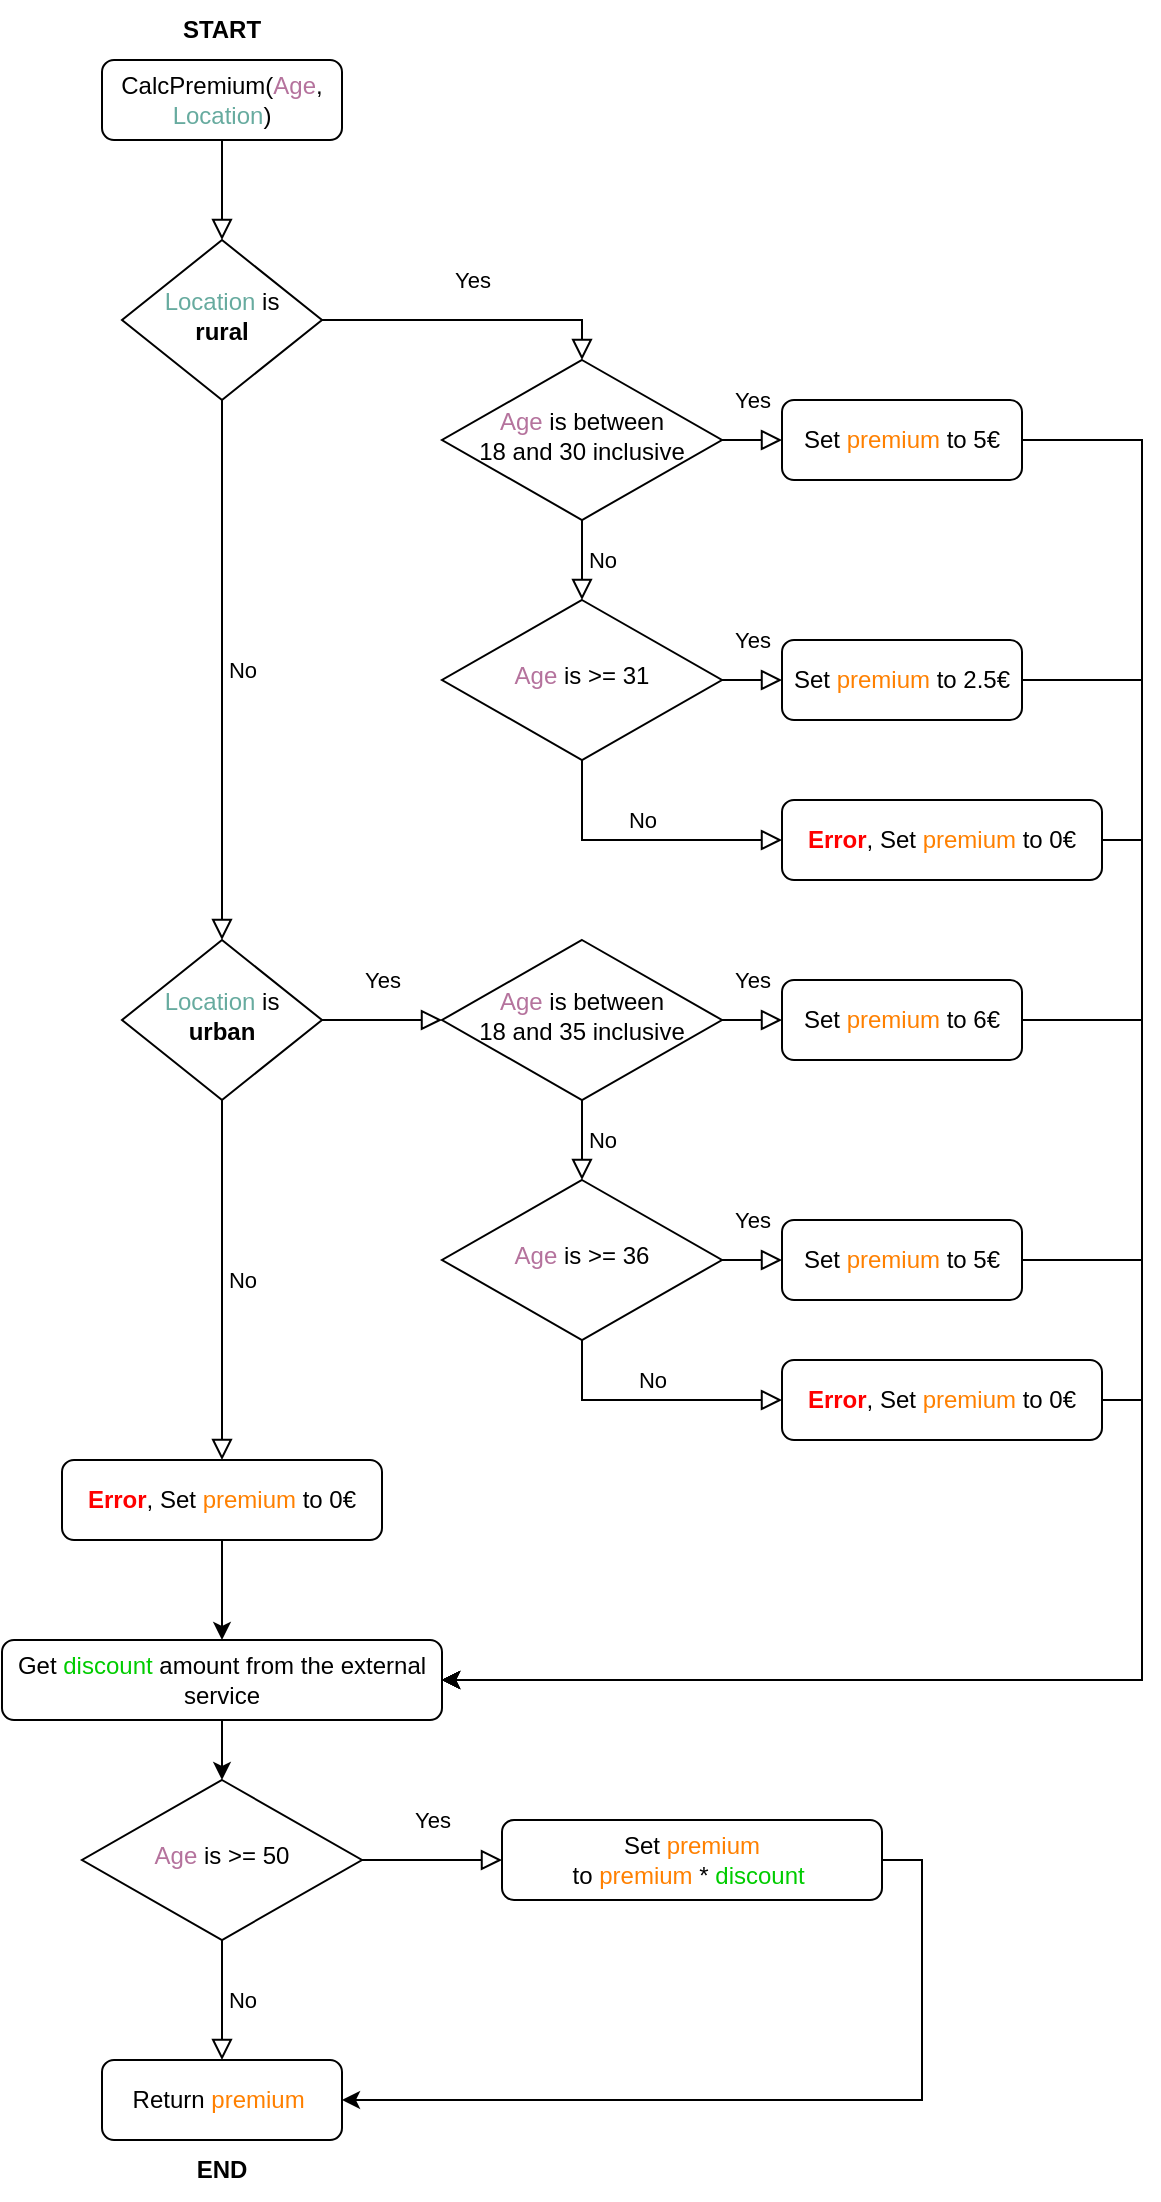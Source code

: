 <mxfile version="21.1.2" type="device">
  <diagram id="C5RBs43oDa-KdzZeNtuy" name="Page-1">
    <mxGraphModel dx="989" dy="575" grid="1" gridSize="10" guides="1" tooltips="1" connect="1" arrows="1" fold="1" page="1" pageScale="1" pageWidth="827" pageHeight="1169" math="0" shadow="0">
      <root>
        <mxCell id="WIyWlLk6GJQsqaUBKTNV-0" />
        <mxCell id="WIyWlLk6GJQsqaUBKTNV-1" parent="WIyWlLk6GJQsqaUBKTNV-0" />
        <mxCell id="WIyWlLk6GJQsqaUBKTNV-2" value="" style="rounded=0;html=1;jettySize=auto;orthogonalLoop=1;fontSize=11;endArrow=block;endFill=0;endSize=8;strokeWidth=1;shadow=0;labelBackgroundColor=none;edgeStyle=orthogonalEdgeStyle;" parent="WIyWlLk6GJQsqaUBKTNV-1" source="WIyWlLk6GJQsqaUBKTNV-3" target="WIyWlLk6GJQsqaUBKTNV-6" edge="1">
          <mxGeometry relative="1" as="geometry" />
        </mxCell>
        <mxCell id="WIyWlLk6GJQsqaUBKTNV-3" value="CalcPremium(&lt;font color=&quot;#b5739d&quot;&gt;Age&lt;/font&gt;, &lt;font color=&quot;#67ab9f&quot;&gt;Location&lt;/font&gt;)" style="rounded=1;whiteSpace=wrap;html=1;fontSize=12;glass=0;strokeWidth=1;shadow=0;" parent="WIyWlLk6GJQsqaUBKTNV-1" vertex="1">
          <mxGeometry x="160" y="80" width="120" height="40" as="geometry" />
        </mxCell>
        <mxCell id="WIyWlLk6GJQsqaUBKTNV-4" value="Yes" style="rounded=0;html=1;jettySize=auto;orthogonalLoop=1;fontSize=11;endArrow=block;endFill=0;endSize=8;strokeWidth=1;shadow=0;labelBackgroundColor=none;edgeStyle=orthogonalEdgeStyle;exitX=1;exitY=0.5;exitDx=0;exitDy=0;entryX=0.5;entryY=0;entryDx=0;entryDy=0;" parent="WIyWlLk6GJQsqaUBKTNV-1" source="WIyWlLk6GJQsqaUBKTNV-6" target="TBJhuz_br458ocshs_es-0" edge="1">
          <mxGeometry y="20" relative="1" as="geometry">
            <mxPoint as="offset" />
            <mxPoint x="260" y="260" as="sourcePoint" />
            <mxPoint x="170" y="270" as="targetPoint" />
          </mxGeometry>
        </mxCell>
        <mxCell id="WIyWlLk6GJQsqaUBKTNV-5" value="No" style="edgeStyle=orthogonalEdgeStyle;rounded=0;html=1;jettySize=auto;orthogonalLoop=1;fontSize=11;endArrow=block;endFill=0;endSize=8;strokeWidth=1;shadow=0;labelBackgroundColor=none;exitX=0.5;exitY=1;exitDx=0;exitDy=0;entryX=0.5;entryY=0;entryDx=0;entryDy=0;" parent="WIyWlLk6GJQsqaUBKTNV-1" source="WIyWlLk6GJQsqaUBKTNV-6" target="TBJhuz_br458ocshs_es-6" edge="1">
          <mxGeometry y="10" relative="1" as="geometry">
            <mxPoint as="offset" />
            <mxPoint x="320" y="210" as="targetPoint" />
          </mxGeometry>
        </mxCell>
        <mxCell id="WIyWlLk6GJQsqaUBKTNV-6" value="&lt;font color=&quot;#67ab9f&quot;&gt;Location&lt;/font&gt; is&lt;br&gt;&lt;b&gt;rural&lt;/b&gt;" style="rhombus;whiteSpace=wrap;html=1;shadow=0;fontFamily=Helvetica;fontSize=12;align=center;strokeWidth=1;spacing=6;spacingTop=-4;" parent="WIyWlLk6GJQsqaUBKTNV-1" vertex="1">
          <mxGeometry x="170" y="170" width="100" height="80" as="geometry" />
        </mxCell>
        <mxCell id="TBJhuz_br458ocshs_es-0" value="&lt;font color=&quot;#b5739d&quot;&gt;Age&lt;/font&gt; is between&lt;br&gt;18 and 30 inclusive" style="rhombus;whiteSpace=wrap;html=1;shadow=0;fontFamily=Helvetica;fontSize=12;align=center;strokeWidth=1;spacing=6;spacingTop=-4;" vertex="1" parent="WIyWlLk6GJQsqaUBKTNV-1">
          <mxGeometry x="330" y="230" width="140" height="80" as="geometry" />
        </mxCell>
        <mxCell id="TBJhuz_br458ocshs_es-38" style="edgeStyle=orthogonalEdgeStyle;rounded=0;orthogonalLoop=1;jettySize=auto;html=1;exitX=1;exitY=0.5;exitDx=0;exitDy=0;entryX=1;entryY=0.5;entryDx=0;entryDy=0;" edge="1" parent="WIyWlLk6GJQsqaUBKTNV-1" source="TBJhuz_br458ocshs_es-2" target="TBJhuz_br458ocshs_es-25">
          <mxGeometry relative="1" as="geometry">
            <Array as="points">
              <mxPoint x="680" y="270" />
              <mxPoint x="680" y="890" />
            </Array>
          </mxGeometry>
        </mxCell>
        <mxCell id="TBJhuz_br458ocshs_es-2" value="Set &lt;font color=&quot;#ff8000&quot;&gt;premium&lt;/font&gt; to 5€" style="rounded=1;whiteSpace=wrap;html=1;fontSize=12;glass=0;strokeWidth=1;shadow=0;" vertex="1" parent="WIyWlLk6GJQsqaUBKTNV-1">
          <mxGeometry x="500" y="250" width="120" height="40" as="geometry" />
        </mxCell>
        <mxCell id="TBJhuz_br458ocshs_es-5" value="Yes" style="rounded=0;html=1;jettySize=auto;orthogonalLoop=1;fontSize=11;endArrow=block;endFill=0;endSize=8;strokeWidth=1;shadow=0;labelBackgroundColor=none;edgeStyle=orthogonalEdgeStyle;entryX=0;entryY=0.5;entryDx=0;entryDy=0;exitX=1;exitY=0.5;exitDx=0;exitDy=0;" edge="1" parent="WIyWlLk6GJQsqaUBKTNV-1" source="TBJhuz_br458ocshs_es-0" target="TBJhuz_br458ocshs_es-2">
          <mxGeometry y="20" relative="1" as="geometry">
            <mxPoint as="offset" />
            <mxPoint x="550" y="290" as="sourcePoint" />
            <mxPoint x="550" y="330" as="targetPoint" />
          </mxGeometry>
        </mxCell>
        <mxCell id="TBJhuz_br458ocshs_es-6" value="&lt;font color=&quot;#67ab9f&quot;&gt;Location&lt;/font&gt; is&lt;br&gt;&lt;b&gt;urban&lt;/b&gt;" style="rhombus;whiteSpace=wrap;html=1;shadow=0;fontFamily=Helvetica;fontSize=12;align=center;strokeWidth=1;spacing=6;spacingTop=-4;" vertex="1" parent="WIyWlLk6GJQsqaUBKTNV-1">
          <mxGeometry x="170" y="520" width="100" height="80" as="geometry" />
        </mxCell>
        <mxCell id="TBJhuz_br458ocshs_es-7" value="No" style="edgeStyle=orthogonalEdgeStyle;rounded=0;html=1;jettySize=auto;orthogonalLoop=1;fontSize=11;endArrow=block;endFill=0;endSize=8;strokeWidth=1;shadow=0;labelBackgroundColor=none;exitX=0.5;exitY=1;exitDx=0;exitDy=0;entryX=0.5;entryY=0;entryDx=0;entryDy=0;" edge="1" parent="WIyWlLk6GJQsqaUBKTNV-1" source="TBJhuz_br458ocshs_es-0" target="TBJhuz_br458ocshs_es-8">
          <mxGeometry y="10" relative="1" as="geometry">
            <mxPoint as="offset" />
            <mxPoint x="230" y="260" as="sourcePoint" />
            <mxPoint x="400" y="360" as="targetPoint" />
          </mxGeometry>
        </mxCell>
        <mxCell id="TBJhuz_br458ocshs_es-8" value="&lt;font color=&quot;#b5739d&quot;&gt;Age&lt;/font&gt; is &amp;gt;= 31" style="rhombus;whiteSpace=wrap;html=1;shadow=0;fontFamily=Helvetica;fontSize=12;align=center;strokeWidth=1;spacing=6;spacingTop=-4;" vertex="1" parent="WIyWlLk6GJQsqaUBKTNV-1">
          <mxGeometry x="330" y="350" width="140" height="80" as="geometry" />
        </mxCell>
        <mxCell id="TBJhuz_br458ocshs_es-37" style="edgeStyle=orthogonalEdgeStyle;rounded=0;orthogonalLoop=1;jettySize=auto;html=1;exitX=1;exitY=0.5;exitDx=0;exitDy=0;entryX=1;entryY=0.5;entryDx=0;entryDy=0;" edge="1" parent="WIyWlLk6GJQsqaUBKTNV-1" source="TBJhuz_br458ocshs_es-10" target="TBJhuz_br458ocshs_es-25">
          <mxGeometry relative="1" as="geometry">
            <Array as="points">
              <mxPoint x="680" y="390" />
              <mxPoint x="680" y="890" />
            </Array>
          </mxGeometry>
        </mxCell>
        <mxCell id="TBJhuz_br458ocshs_es-10" value="Set &lt;font color=&quot;#ff8000&quot;&gt;premium&lt;/font&gt; to 2.5€" style="rounded=1;whiteSpace=wrap;html=1;fontSize=12;glass=0;strokeWidth=1;shadow=0;" vertex="1" parent="WIyWlLk6GJQsqaUBKTNV-1">
          <mxGeometry x="500" y="370" width="120" height="40" as="geometry" />
        </mxCell>
        <mxCell id="TBJhuz_br458ocshs_es-11" value="Yes" style="rounded=0;html=1;jettySize=auto;orthogonalLoop=1;fontSize=11;endArrow=block;endFill=0;endSize=8;strokeWidth=1;shadow=0;labelBackgroundColor=none;edgeStyle=orthogonalEdgeStyle;entryX=0;entryY=0.5;entryDx=0;entryDy=0;exitX=1;exitY=0.5;exitDx=0;exitDy=0;" edge="1" parent="WIyWlLk6GJQsqaUBKTNV-1" source="TBJhuz_br458ocshs_es-8" target="TBJhuz_br458ocshs_es-10">
          <mxGeometry y="20" relative="1" as="geometry">
            <mxPoint as="offset" />
            <mxPoint x="480" y="280" as="sourcePoint" />
            <mxPoint x="510" y="280" as="targetPoint" />
          </mxGeometry>
        </mxCell>
        <mxCell id="TBJhuz_br458ocshs_es-12" value="No" style="edgeStyle=orthogonalEdgeStyle;rounded=0;html=1;jettySize=auto;orthogonalLoop=1;fontSize=11;endArrow=block;endFill=0;endSize=8;strokeWidth=1;shadow=0;labelBackgroundColor=none;exitX=0.5;exitY=1;exitDx=0;exitDy=0;entryX=0;entryY=0.5;entryDx=0;entryDy=0;" edge="1" parent="WIyWlLk6GJQsqaUBKTNV-1" source="TBJhuz_br458ocshs_es-8" target="TBJhuz_br458ocshs_es-13">
          <mxGeometry y="10" relative="1" as="geometry">
            <mxPoint as="offset" />
            <mxPoint x="410" y="320" as="sourcePoint" />
            <mxPoint x="450" y="520" as="targetPoint" />
          </mxGeometry>
        </mxCell>
        <mxCell id="TBJhuz_br458ocshs_es-36" style="edgeStyle=orthogonalEdgeStyle;rounded=0;orthogonalLoop=1;jettySize=auto;html=1;exitX=1;exitY=0.5;exitDx=0;exitDy=0;entryX=1;entryY=0.5;entryDx=0;entryDy=0;" edge="1" parent="WIyWlLk6GJQsqaUBKTNV-1" source="TBJhuz_br458ocshs_es-13" target="TBJhuz_br458ocshs_es-25">
          <mxGeometry relative="1" as="geometry">
            <mxPoint x="330" y="940" as="targetPoint" />
            <Array as="points">
              <mxPoint x="680" y="470" />
              <mxPoint x="680" y="890" />
            </Array>
          </mxGeometry>
        </mxCell>
        <mxCell id="TBJhuz_br458ocshs_es-13" value="&lt;b&gt;&lt;font style=&quot;&quot; color=&quot;#ff0000&quot;&gt;Error&lt;/font&gt;&lt;/b&gt;, Set &lt;font color=&quot;#ff8000&quot;&gt;premium&lt;/font&gt; to 0€" style="rounded=1;whiteSpace=wrap;html=1;fontSize=12;glass=0;strokeWidth=1;shadow=0;" vertex="1" parent="WIyWlLk6GJQsqaUBKTNV-1">
          <mxGeometry x="500" y="450" width="160" height="40" as="geometry" />
        </mxCell>
        <mxCell id="TBJhuz_br458ocshs_es-14" value="&lt;font color=&quot;#b5739d&quot;&gt;Age&lt;/font&gt; is between&lt;br&gt;18 and 35 inclusive" style="rhombus;whiteSpace=wrap;html=1;shadow=0;fontFamily=Helvetica;fontSize=12;align=center;strokeWidth=1;spacing=6;spacingTop=-4;" vertex="1" parent="WIyWlLk6GJQsqaUBKTNV-1">
          <mxGeometry x="330" y="520" width="140" height="80" as="geometry" />
        </mxCell>
        <mxCell id="TBJhuz_br458ocshs_es-16" value="Yes" style="rounded=0;html=1;jettySize=auto;orthogonalLoop=1;fontSize=11;endArrow=block;endFill=0;endSize=8;strokeWidth=1;shadow=0;labelBackgroundColor=none;edgeStyle=orthogonalEdgeStyle;exitX=1;exitY=0.5;exitDx=0;exitDy=0;entryX=0;entryY=0.5;entryDx=0;entryDy=0;" edge="1" parent="WIyWlLk6GJQsqaUBKTNV-1" source="TBJhuz_br458ocshs_es-6" target="TBJhuz_br458ocshs_es-14">
          <mxGeometry y="20" relative="1" as="geometry">
            <mxPoint as="offset" />
            <mxPoint x="260" y="500" as="sourcePoint" />
            <mxPoint x="330" y="570" as="targetPoint" />
          </mxGeometry>
        </mxCell>
        <mxCell id="TBJhuz_br458ocshs_es-17" value="&lt;font color=&quot;#b5739d&quot;&gt;Age&lt;/font&gt; is &amp;gt;= 36" style="rhombus;whiteSpace=wrap;html=1;shadow=0;fontFamily=Helvetica;fontSize=12;align=center;strokeWidth=1;spacing=6;spacingTop=-4;" vertex="1" parent="WIyWlLk6GJQsqaUBKTNV-1">
          <mxGeometry x="330" y="640" width="140" height="80" as="geometry" />
        </mxCell>
        <mxCell id="TBJhuz_br458ocshs_es-18" value="No" style="edgeStyle=orthogonalEdgeStyle;rounded=0;html=1;jettySize=auto;orthogonalLoop=1;fontSize=11;endArrow=block;endFill=0;endSize=8;strokeWidth=1;shadow=0;labelBackgroundColor=none;exitX=0.5;exitY=1;exitDx=0;exitDy=0;entryX=0.5;entryY=0;entryDx=0;entryDy=0;" edge="1" parent="WIyWlLk6GJQsqaUBKTNV-1" source="TBJhuz_br458ocshs_es-14" target="TBJhuz_br458ocshs_es-17">
          <mxGeometry y="10" relative="1" as="geometry">
            <mxPoint as="offset" />
            <mxPoint x="410" y="320" as="sourcePoint" />
            <mxPoint x="410" y="360" as="targetPoint" />
          </mxGeometry>
        </mxCell>
        <mxCell id="TBJhuz_br458ocshs_es-35" style="edgeStyle=orthogonalEdgeStyle;rounded=0;orthogonalLoop=1;jettySize=auto;html=1;exitX=1;exitY=0.5;exitDx=0;exitDy=0;entryX=1;entryY=0.5;entryDx=0;entryDy=0;" edge="1" parent="WIyWlLk6GJQsqaUBKTNV-1" source="TBJhuz_br458ocshs_es-19" target="TBJhuz_br458ocshs_es-25">
          <mxGeometry relative="1" as="geometry">
            <Array as="points">
              <mxPoint x="680" y="560" />
              <mxPoint x="680" y="890" />
            </Array>
          </mxGeometry>
        </mxCell>
        <mxCell id="TBJhuz_br458ocshs_es-19" value="Set &lt;font color=&quot;#ff8000&quot;&gt;premium&lt;/font&gt; to 6€" style="rounded=1;whiteSpace=wrap;html=1;fontSize=12;glass=0;strokeWidth=1;shadow=0;" vertex="1" parent="WIyWlLk6GJQsqaUBKTNV-1">
          <mxGeometry x="500" y="540" width="120" height="40" as="geometry" />
        </mxCell>
        <mxCell id="TBJhuz_br458ocshs_es-20" value="Yes" style="rounded=0;html=1;jettySize=auto;orthogonalLoop=1;fontSize=11;endArrow=block;endFill=0;endSize=8;strokeWidth=1;shadow=0;labelBackgroundColor=none;edgeStyle=orthogonalEdgeStyle;entryX=0;entryY=0.5;entryDx=0;entryDy=0;exitX=1;exitY=0.5;exitDx=0;exitDy=0;" edge="1" parent="WIyWlLk6GJQsqaUBKTNV-1" source="TBJhuz_br458ocshs_es-14" target="TBJhuz_br458ocshs_es-19">
          <mxGeometry y="20" relative="1" as="geometry">
            <mxPoint as="offset" />
            <mxPoint x="480" y="280" as="sourcePoint" />
            <mxPoint x="510" y="280" as="targetPoint" />
          </mxGeometry>
        </mxCell>
        <mxCell id="TBJhuz_br458ocshs_es-33" style="edgeStyle=orthogonalEdgeStyle;rounded=0;orthogonalLoop=1;jettySize=auto;html=1;exitX=1;exitY=0.5;exitDx=0;exitDy=0;entryX=1;entryY=0.5;entryDx=0;entryDy=0;" edge="1" parent="WIyWlLk6GJQsqaUBKTNV-1" source="TBJhuz_br458ocshs_es-21" target="TBJhuz_br458ocshs_es-25">
          <mxGeometry relative="1" as="geometry">
            <mxPoint x="330" y="940" as="targetPoint" />
            <Array as="points">
              <mxPoint x="680" y="680" />
              <mxPoint x="680" y="890" />
            </Array>
          </mxGeometry>
        </mxCell>
        <mxCell id="TBJhuz_br458ocshs_es-21" value="Set &lt;font color=&quot;#ff8000&quot;&gt;premium&lt;/font&gt; to 5€" style="rounded=1;whiteSpace=wrap;html=1;fontSize=12;glass=0;strokeWidth=1;shadow=0;" vertex="1" parent="WIyWlLk6GJQsqaUBKTNV-1">
          <mxGeometry x="500" y="660" width="120" height="40" as="geometry" />
        </mxCell>
        <mxCell id="TBJhuz_br458ocshs_es-22" value="Yes" style="rounded=0;html=1;jettySize=auto;orthogonalLoop=1;fontSize=11;endArrow=block;endFill=0;endSize=8;strokeWidth=1;shadow=0;labelBackgroundColor=none;edgeStyle=orthogonalEdgeStyle;entryX=0;entryY=0.5;entryDx=0;entryDy=0;exitX=1;exitY=0.5;exitDx=0;exitDy=0;" edge="1" parent="WIyWlLk6GJQsqaUBKTNV-1" source="TBJhuz_br458ocshs_es-17" target="TBJhuz_br458ocshs_es-21">
          <mxGeometry y="20" relative="1" as="geometry">
            <mxPoint as="offset" />
            <mxPoint x="480" y="570" as="sourcePoint" />
            <mxPoint x="510" y="570" as="targetPoint" />
          </mxGeometry>
        </mxCell>
        <mxCell id="TBJhuz_br458ocshs_es-32" style="edgeStyle=orthogonalEdgeStyle;rounded=0;orthogonalLoop=1;jettySize=auto;html=1;exitX=1;exitY=0.5;exitDx=0;exitDy=0;entryX=1;entryY=0.5;entryDx=0;entryDy=0;" edge="1" parent="WIyWlLk6GJQsqaUBKTNV-1" source="TBJhuz_br458ocshs_es-23" target="TBJhuz_br458ocshs_es-25">
          <mxGeometry relative="1" as="geometry" />
        </mxCell>
        <mxCell id="TBJhuz_br458ocshs_es-23" value="&lt;b&gt;&lt;font style=&quot;&quot; color=&quot;#ff0000&quot;&gt;Error&lt;/font&gt;&lt;/b&gt;, Set &lt;font color=&quot;#ff8000&quot;&gt;premium&lt;/font&gt; to 0€" style="rounded=1;whiteSpace=wrap;html=1;fontSize=12;glass=0;strokeWidth=1;shadow=0;" vertex="1" parent="WIyWlLk6GJQsqaUBKTNV-1">
          <mxGeometry x="500" y="730" width="160" height="40" as="geometry" />
        </mxCell>
        <mxCell id="TBJhuz_br458ocshs_es-24" value="No" style="edgeStyle=orthogonalEdgeStyle;rounded=0;html=1;jettySize=auto;orthogonalLoop=1;fontSize=11;endArrow=block;endFill=0;endSize=8;strokeWidth=1;shadow=0;labelBackgroundColor=none;exitX=0.5;exitY=1;exitDx=0;exitDy=0;entryX=0;entryY=0.5;entryDx=0;entryDy=0;" edge="1" parent="WIyWlLk6GJQsqaUBKTNV-1" source="TBJhuz_br458ocshs_es-17" target="TBJhuz_br458ocshs_es-23">
          <mxGeometry y="10" relative="1" as="geometry">
            <mxPoint as="offset" />
            <mxPoint x="410" y="440" as="sourcePoint" />
            <mxPoint x="510" y="480" as="targetPoint" />
          </mxGeometry>
        </mxCell>
        <mxCell id="TBJhuz_br458ocshs_es-41" style="edgeStyle=orthogonalEdgeStyle;rounded=0;orthogonalLoop=1;jettySize=auto;html=1;exitX=0.5;exitY=1;exitDx=0;exitDy=0;entryX=0.5;entryY=0;entryDx=0;entryDy=0;" edge="1" parent="WIyWlLk6GJQsqaUBKTNV-1" source="TBJhuz_br458ocshs_es-25" target="TBJhuz_br458ocshs_es-40">
          <mxGeometry relative="1" as="geometry" />
        </mxCell>
        <mxCell id="TBJhuz_br458ocshs_es-25" value="Get &lt;font color=&quot;#00cc00&quot;&gt;discount&lt;/font&gt; amount from the external service" style="rounded=1;whiteSpace=wrap;html=1;fontSize=12;glass=0;strokeWidth=1;shadow=0;" vertex="1" parent="WIyWlLk6GJQsqaUBKTNV-1">
          <mxGeometry x="110" y="870" width="220" height="40" as="geometry" />
        </mxCell>
        <mxCell id="TBJhuz_br458ocshs_es-27" value="No" style="edgeStyle=orthogonalEdgeStyle;rounded=0;html=1;jettySize=auto;orthogonalLoop=1;fontSize=11;endArrow=block;endFill=0;endSize=8;strokeWidth=1;shadow=0;labelBackgroundColor=none;exitX=0.5;exitY=1;exitDx=0;exitDy=0;" edge="1" parent="WIyWlLk6GJQsqaUBKTNV-1" source="TBJhuz_br458ocshs_es-6" target="TBJhuz_br458ocshs_es-30">
          <mxGeometry y="10" relative="1" as="geometry">
            <mxPoint as="offset" />
            <mxPoint x="230" y="260" as="sourcePoint" />
            <mxPoint x="210" y="880" as="targetPoint" />
          </mxGeometry>
        </mxCell>
        <mxCell id="TBJhuz_br458ocshs_es-31" style="edgeStyle=orthogonalEdgeStyle;rounded=0;orthogonalLoop=1;jettySize=auto;html=1;exitX=0.5;exitY=1;exitDx=0;exitDy=0;entryX=0.5;entryY=0;entryDx=0;entryDy=0;" edge="1" parent="WIyWlLk6GJQsqaUBKTNV-1" source="TBJhuz_br458ocshs_es-30" target="TBJhuz_br458ocshs_es-25">
          <mxGeometry relative="1" as="geometry" />
        </mxCell>
        <mxCell id="TBJhuz_br458ocshs_es-30" value="&lt;b&gt;&lt;font style=&quot;&quot; color=&quot;#ff0000&quot;&gt;Error&lt;/font&gt;&lt;/b&gt;, Set &lt;font color=&quot;#ff8000&quot;&gt;premium&lt;/font&gt; to 0€" style="rounded=1;whiteSpace=wrap;html=1;fontSize=12;glass=0;strokeWidth=1;shadow=0;" vertex="1" parent="WIyWlLk6GJQsqaUBKTNV-1">
          <mxGeometry x="140" y="780" width="160" height="40" as="geometry" />
        </mxCell>
        <mxCell id="TBJhuz_br458ocshs_es-40" value="&lt;font color=&quot;#b5739d&quot;&gt;Age&lt;/font&gt; is &amp;gt;= 50" style="rhombus;whiteSpace=wrap;html=1;shadow=0;fontFamily=Helvetica;fontSize=12;align=center;strokeWidth=1;spacing=6;spacingTop=-4;" vertex="1" parent="WIyWlLk6GJQsqaUBKTNV-1">
          <mxGeometry x="150" y="940" width="140" height="80" as="geometry" />
        </mxCell>
        <mxCell id="TBJhuz_br458ocshs_es-42" value="Yes" style="rounded=0;html=1;jettySize=auto;orthogonalLoop=1;fontSize=11;endArrow=block;endFill=0;endSize=8;strokeWidth=1;shadow=0;labelBackgroundColor=none;edgeStyle=orthogonalEdgeStyle;exitX=1;exitY=0.5;exitDx=0;exitDy=0;entryX=0;entryY=0.5;entryDx=0;entryDy=0;" edge="1" parent="WIyWlLk6GJQsqaUBKTNV-1" source="TBJhuz_br458ocshs_es-40" target="TBJhuz_br458ocshs_es-43">
          <mxGeometry y="20" relative="1" as="geometry">
            <mxPoint as="offset" />
            <mxPoint x="280" y="570" as="sourcePoint" />
            <mxPoint x="380" y="980" as="targetPoint" />
          </mxGeometry>
        </mxCell>
        <mxCell id="TBJhuz_br458ocshs_es-53" style="edgeStyle=orthogonalEdgeStyle;rounded=0;orthogonalLoop=1;jettySize=auto;html=1;exitX=1;exitY=0.5;exitDx=0;exitDy=0;entryX=1;entryY=0.5;entryDx=0;entryDy=0;" edge="1" parent="WIyWlLk6GJQsqaUBKTNV-1" source="TBJhuz_br458ocshs_es-43" target="TBJhuz_br458ocshs_es-44">
          <mxGeometry relative="1" as="geometry" />
        </mxCell>
        <mxCell id="TBJhuz_br458ocshs_es-43" value="Set &lt;font color=&quot;#ff8000&quot;&gt;premium&lt;/font&gt; to&amp;nbsp;&lt;font style=&quot;border-color: var(--border-color);&quot; color=&quot;#ff8000&quot;&gt;premium&lt;/font&gt;&amp;nbsp;*&amp;nbsp;&lt;font style=&quot;border-color: var(--border-color);&quot; color=&quot;#00cc00&quot;&gt;discount&lt;/font&gt;&amp;nbsp;" style="rounded=1;whiteSpace=wrap;html=1;fontSize=12;glass=0;strokeWidth=1;shadow=0;" vertex="1" parent="WIyWlLk6GJQsqaUBKTNV-1">
          <mxGeometry x="360" y="960" width="190" height="40" as="geometry" />
        </mxCell>
        <mxCell id="TBJhuz_br458ocshs_es-44" value="Return&amp;nbsp;&lt;font style=&quot;border-color: var(--border-color);&quot; color=&quot;#ff8000&quot;&gt;premium&lt;/font&gt;&amp;nbsp;" style="rounded=1;whiteSpace=wrap;html=1;fontSize=12;glass=0;strokeWidth=1;shadow=0;" vertex="1" parent="WIyWlLk6GJQsqaUBKTNV-1">
          <mxGeometry x="160" y="1080" width="120" height="40" as="geometry" />
        </mxCell>
        <mxCell id="TBJhuz_br458ocshs_es-45" value="&lt;b&gt;START&lt;/b&gt;" style="text;html=1;strokeColor=none;fillColor=none;align=center;verticalAlign=middle;whiteSpace=wrap;rounded=0;" vertex="1" parent="WIyWlLk6GJQsqaUBKTNV-1">
          <mxGeometry x="190" y="50" width="60" height="30" as="geometry" />
        </mxCell>
        <mxCell id="TBJhuz_br458ocshs_es-50" value="&lt;b&gt;END&lt;/b&gt;" style="text;html=1;strokeColor=none;fillColor=none;align=center;verticalAlign=middle;whiteSpace=wrap;rounded=0;" vertex="1" parent="WIyWlLk6GJQsqaUBKTNV-1">
          <mxGeometry x="190" y="1120" width="60" height="30" as="geometry" />
        </mxCell>
        <mxCell id="TBJhuz_br458ocshs_es-52" value="No" style="edgeStyle=orthogonalEdgeStyle;rounded=0;html=1;jettySize=auto;orthogonalLoop=1;fontSize=11;endArrow=block;endFill=0;endSize=8;strokeWidth=1;shadow=0;labelBackgroundColor=none;exitX=0.5;exitY=1;exitDx=0;exitDy=0;entryX=0.5;entryY=0;entryDx=0;entryDy=0;" edge="1" parent="WIyWlLk6GJQsqaUBKTNV-1" source="TBJhuz_br458ocshs_es-40" target="TBJhuz_br458ocshs_es-44">
          <mxGeometry y="10" relative="1" as="geometry">
            <mxPoint as="offset" />
            <mxPoint x="230" y="610" as="sourcePoint" />
            <mxPoint x="230" y="790" as="targetPoint" />
          </mxGeometry>
        </mxCell>
      </root>
    </mxGraphModel>
  </diagram>
</mxfile>

